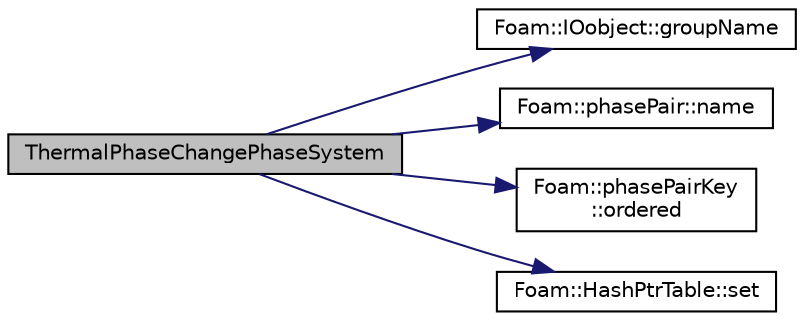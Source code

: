 digraph "ThermalPhaseChangePhaseSystem"
{
  bgcolor="transparent";
  edge [fontname="Helvetica",fontsize="10",labelfontname="Helvetica",labelfontsize="10"];
  node [fontname="Helvetica",fontsize="10",shape=record];
  rankdir="LR";
  Node1 [label="ThermalPhaseChangePhaseSystem",height=0.2,width=0.4,color="black", fillcolor="grey75", style="filled" fontcolor="black"];
  Node1 -> Node2 [color="midnightblue",fontsize="10",style="solid",fontname="Helvetica"];
  Node2 [label="Foam::IOobject::groupName",height=0.2,width=0.4,color="black",URL="$classFoam_1_1IOobject.html#a9ed17c9be570523bdea86b4b019457d5",tooltip="Create dot-delimited name.group. "];
  Node1 -> Node3 [color="midnightblue",fontsize="10",style="solid",fontname="Helvetica"];
  Node3 [label="Foam::phasePair::name",height=0.2,width=0.4,color="black",URL="$classFoam_1_1phasePair.html#a998485fa6e866c6158d991d4cfd4e384",tooltip="Pair name. "];
  Node1 -> Node4 [color="midnightblue",fontsize="10",style="solid",fontname="Helvetica"];
  Node4 [label="Foam::phasePairKey\l::ordered",height=0.2,width=0.4,color="black",URL="$classFoam_1_1phasePairKey.html#a9b29bda98360dd9684b7757833a54403",tooltip="Return the ordered flag. "];
  Node1 -> Node5 [color="midnightblue",fontsize="10",style="solid",fontname="Helvetica"];
  Node5 [label="Foam::HashPtrTable::set",height=0.2,width=0.4,color="black",URL="$classFoam_1_1HashPtrTable.html#aafaf624301fb614c6cfde9235240cecc",tooltip="Assign a new entry, overwriting existing entries. "];
}
